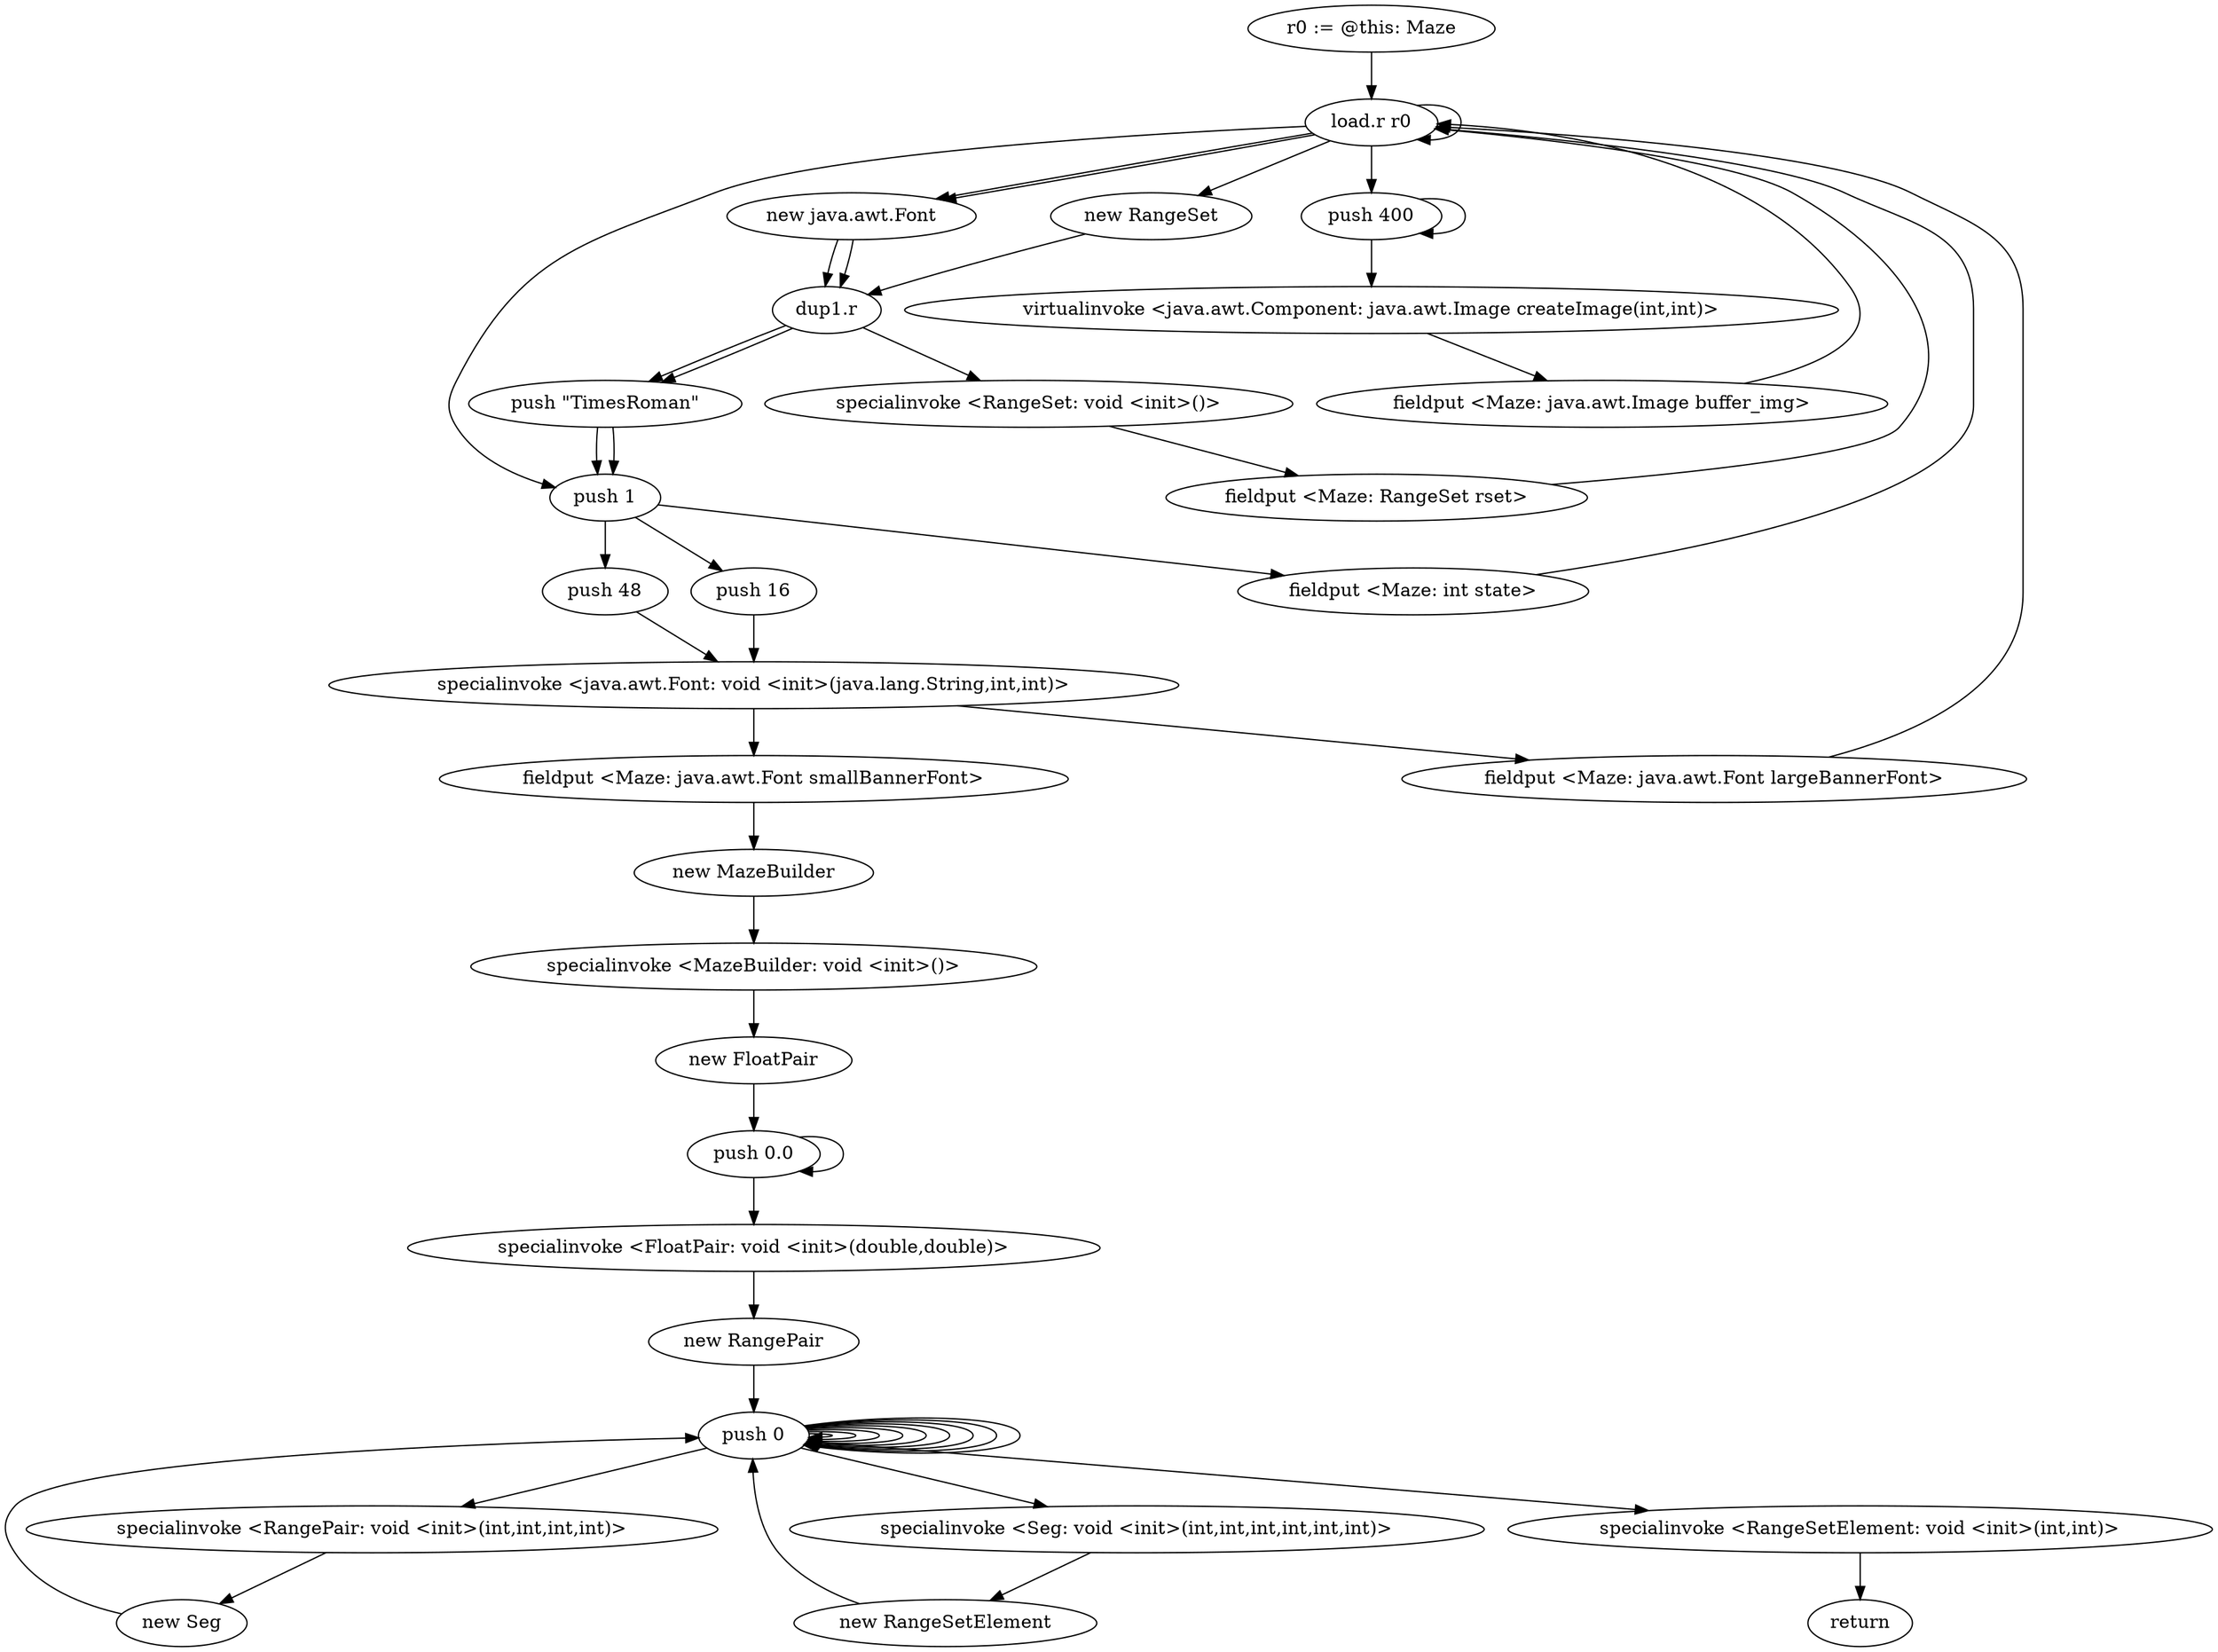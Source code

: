 digraph "" {
    "r0 := @this: Maze"
    "load.r r0"
    "r0 := @this: Maze"->"load.r r0";
    "push 1"
    "load.r r0"->"push 1";
    "fieldput <Maze: int state>"
    "push 1"->"fieldput <Maze: int state>";
    "fieldput <Maze: int state>"->"load.r r0";
    "load.r r0"->"load.r r0";
    "push 400"
    "load.r r0"->"push 400";
    "push 400"->"push 400";
    "virtualinvoke <java.awt.Component: java.awt.Image createImage(int,int)>"
    "push 400"->"virtualinvoke <java.awt.Component: java.awt.Image createImage(int,int)>";
    "fieldput <Maze: java.awt.Image buffer_img>"
    "virtualinvoke <java.awt.Component: java.awt.Image createImage(int,int)>"->"fieldput <Maze: java.awt.Image buffer_img>";
    "fieldput <Maze: java.awt.Image buffer_img>"->"load.r r0";
    "new RangeSet"
    "load.r r0"->"new RangeSet";
    "dup1.r"
    "new RangeSet"->"dup1.r";
    "specialinvoke <RangeSet: void <init>()>"
    "dup1.r"->"specialinvoke <RangeSet: void <init>()>";
    "fieldput <Maze: RangeSet rset>"
    "specialinvoke <RangeSet: void <init>()>"->"fieldput <Maze: RangeSet rset>";
    "fieldput <Maze: RangeSet rset>"->"load.r r0";
    "new java.awt.Font"
    "load.r r0"->"new java.awt.Font";
    "new java.awt.Font"->"dup1.r";
    "push \"TimesRoman\""
    "dup1.r"->"push \"TimesRoman\"";
    "push \"TimesRoman\""->"push 1";
    "push 48"
    "push 1"->"push 48";
    "specialinvoke <java.awt.Font: void <init>(java.lang.String,int,int)>"
    "push 48"->"specialinvoke <java.awt.Font: void <init>(java.lang.String,int,int)>";
    "fieldput <Maze: java.awt.Font largeBannerFont>"
    "specialinvoke <java.awt.Font: void <init>(java.lang.String,int,int)>"->"fieldput <Maze: java.awt.Font largeBannerFont>";
    "fieldput <Maze: java.awt.Font largeBannerFont>"->"load.r r0";
    "load.r r0"->"new java.awt.Font";
    "new java.awt.Font"->"dup1.r";
    "dup1.r"->"push \"TimesRoman\"";
    "push \"TimesRoman\""->"push 1";
    "push 16"
    "push 1"->"push 16";
    "push 16"->"specialinvoke <java.awt.Font: void <init>(java.lang.String,int,int)>";
    "fieldput <Maze: java.awt.Font smallBannerFont>"
    "specialinvoke <java.awt.Font: void <init>(java.lang.String,int,int)>"->"fieldput <Maze: java.awt.Font smallBannerFont>";
    "new MazeBuilder"
    "fieldput <Maze: java.awt.Font smallBannerFont>"->"new MazeBuilder";
    "specialinvoke <MazeBuilder: void <init>()>"
    "new MazeBuilder"->"specialinvoke <MazeBuilder: void <init>()>";
    "new FloatPair"
    "specialinvoke <MazeBuilder: void <init>()>"->"new FloatPair";
    "push 0.0"
    "new FloatPair"->"push 0.0";
    "push 0.0"->"push 0.0";
    "specialinvoke <FloatPair: void <init>(double,double)>"
    "push 0.0"->"specialinvoke <FloatPair: void <init>(double,double)>";
    "new RangePair"
    "specialinvoke <FloatPair: void <init>(double,double)>"->"new RangePair";
    "push 0"
    "new RangePair"->"push 0";
    "push 0"->"push 0";
    "push 0"->"push 0";
    "push 0"->"push 0";
    "specialinvoke <RangePair: void <init>(int,int,int,int)>"
    "push 0"->"specialinvoke <RangePair: void <init>(int,int,int,int)>";
    "new Seg"
    "specialinvoke <RangePair: void <init>(int,int,int,int)>"->"new Seg";
    "new Seg"->"push 0";
    "push 0"->"push 0";
    "push 0"->"push 0";
    "push 0"->"push 0";
    "push 0"->"push 0";
    "push 0"->"push 0";
    "specialinvoke <Seg: void <init>(int,int,int,int,int,int)>"
    "push 0"->"specialinvoke <Seg: void <init>(int,int,int,int,int,int)>";
    "new RangeSetElement"
    "specialinvoke <Seg: void <init>(int,int,int,int,int,int)>"->"new RangeSetElement";
    "new RangeSetElement"->"push 0";
    "push 0"->"push 0";
    "specialinvoke <RangeSetElement: void <init>(int,int)>"
    "push 0"->"specialinvoke <RangeSetElement: void <init>(int,int)>";
    "return"
    "specialinvoke <RangeSetElement: void <init>(int,int)>"->"return";
}
